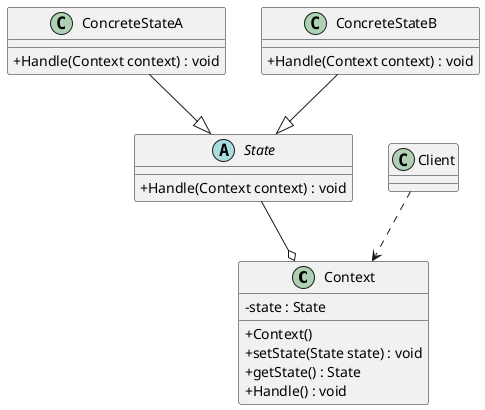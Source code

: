 @startuml
skinparam classAttributeIconSize 0
'环境
Class Context{
    - state : State
    + Context()
    + setState(State state) : void
    + getState() : State
    + Handle() : void
}

' 抽象状态
Abstract State{
    + Handle(Context context) : void
}

State --o Context
' 具体状态
Class ConcreteStateA{
 + Handle(Context context) : void
}
Class ConcreteStateB{
 + Handle(Context context) : void
}
ConcreteStateA --|> State
ConcreteStateB--|> State

Class Client
Client ..> Context
@enduml